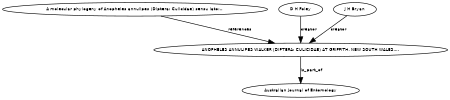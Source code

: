 digraph G {
size="3,3";
node [fontsize=7, fontname="Helvetica"];
edge [fontsize=7, fontname="Helvetica"];
node0 [label="ANOPHELES ANNULIPES WALKER (DIPTERA: CULICIDAE) AT GRIFFITH, NEW SOUTH WALES....", width=0.27433100247,height=0.27433100247];
node1 [label="A molecular phylogeny of Anopheles annulipes (Diptera: Culicidae) sensu lato:...", width=0.27433100247,height=0.27433100247];
node2 [label="D H Foley", width=0.27433100247,height=0.27433100247];
node3 [label="J H Bryan", width=0.27433100247,height=0.27433100247];
node4 [label="Australian Journal of Entomology", width=0.27433100247,height=0.27433100247];
node1 -> node0 [label="references"];
node2 -> node0 [label="creator"];
node3 -> node0 [label="creator"];
node0 -> node4 [label="is_part_of"];
}


